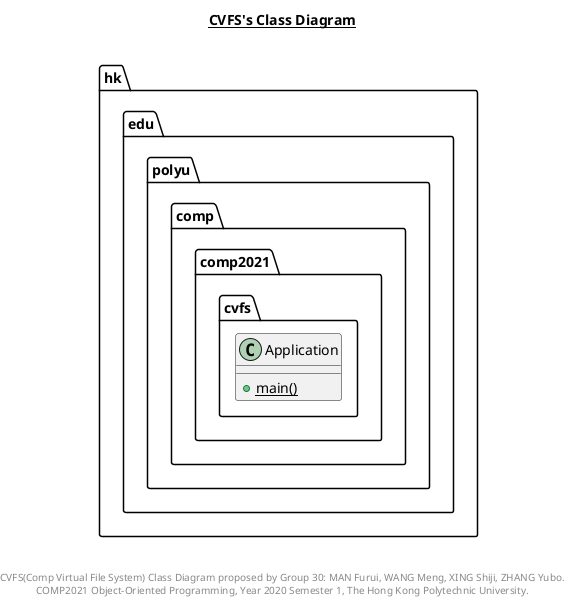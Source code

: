@startuml

title __CVFS's Class Diagram__\n

  namespace hk.edu.polyu.comp.comp2021.cvfs {
    class hk.edu.polyu.comp.comp2021.cvfs.Application {
        {static} + main()
    }
  }
  



right footer


CVFS(Comp Virtual File System) Class Diagram proposed by Group 30: MAN Furui, WANG Meng, XING Shiji, ZHANG Yubo.
COMP2021 Object-Oriented Programming, Year 2020 Semester 1, The Hong Kong Polytechnic University.
endfooter

@enduml
